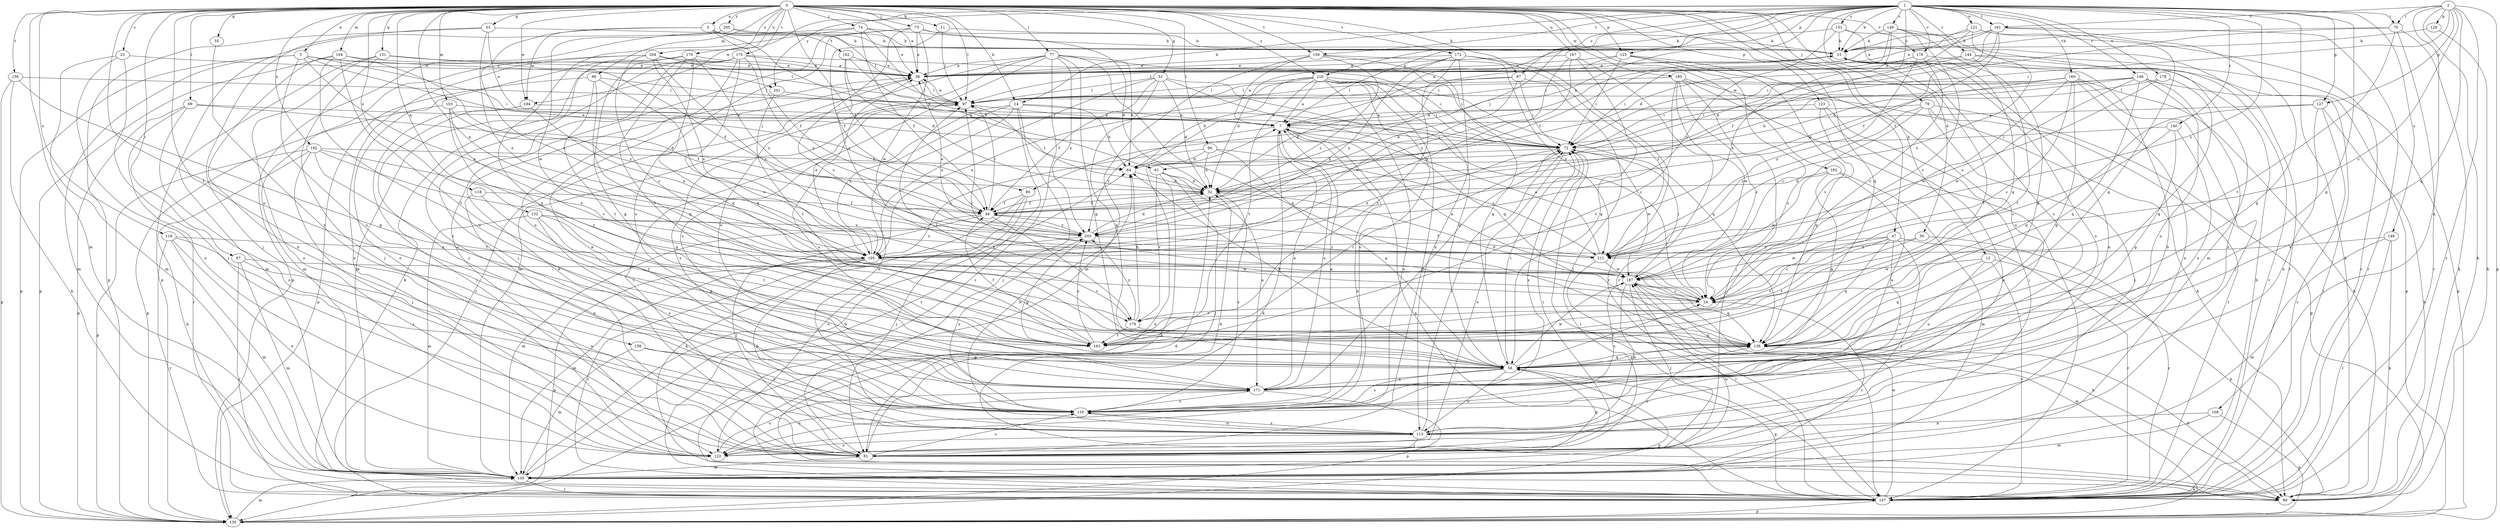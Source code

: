 strict digraph  {
0;
1;
2;
3;
5;
7;
11;
12;
14;
15;
23;
24;
30;
32;
39;
47;
48;
52;
53;
55;
56;
61;
64;
67;
69;
70;
72;
73;
74;
77;
79;
80;
81;
87;
89;
96;
97;
99;
103;
104;
105;
108;
113;
116;
118;
121;
122;
123;
125;
127;
129;
130;
131;
132;
138;
140;
144;
146;
147;
148;
149;
151;
155;
156;
158;
159;
160;
161;
162;
163;
167;
170;
171;
172;
175;
176;
178;
179;
180;
182;
184;
187;
192;
195;
201;
203;
204;
205;
210;
211;
0 -> 3  [label=a];
0 -> 5  [label=a];
0 -> 11  [label=b];
0 -> 12  [label=b];
0 -> 14  [label=b];
0 -> 23  [label=c];
0 -> 30  [label=d];
0 -> 39  [label=e];
0 -> 47  [label=f];
0 -> 48  [label=f];
0 -> 52  [label=g];
0 -> 53  [label=g];
0 -> 55  [label=g];
0 -> 67  [label=i];
0 -> 69  [label=i];
0 -> 73  [label=j];
0 -> 74  [label=j];
0 -> 77  [label=j];
0 -> 79  [label=j];
0 -> 87  [label=k];
0 -> 96  [label=l];
0 -> 97  [label=l];
0 -> 99  [label=m];
0 -> 103  [label=m];
0 -> 104  [label=m];
0 -> 105  [label=m];
0 -> 116  [label=o];
0 -> 118  [label=o];
0 -> 123  [label=p];
0 -> 125  [label=p];
0 -> 131  [label=q];
0 -> 132  [label=q];
0 -> 138  [label=q];
0 -> 156  [label=t];
0 -> 158  [label=t];
0 -> 159  [label=t];
0 -> 167  [label=u];
0 -> 170  [label=u];
0 -> 171  [label=u];
0 -> 172  [label=v];
0 -> 175  [label=v];
0 -> 176  [label=v];
0 -> 180  [label=w];
0 -> 182  [label=w];
0 -> 184  [label=w];
0 -> 192  [label=x];
0 -> 195  [label=x];
0 -> 204  [label=z];
0 -> 205  [label=z];
0 -> 210  [label=z];
1 -> 7  [label=a];
1 -> 14  [label=b];
1 -> 15  [label=b];
1 -> 32  [label=d];
1 -> 56  [label=g];
1 -> 61  [label=h];
1 -> 70  [label=i];
1 -> 80  [label=j];
1 -> 87  [label=k];
1 -> 89  [label=k];
1 -> 121  [label=o];
1 -> 125  [label=p];
1 -> 127  [label=p];
1 -> 140  [label=r];
1 -> 144  [label=r];
1 -> 146  [label=r];
1 -> 148  [label=s];
1 -> 149  [label=s];
1 -> 151  [label=s];
1 -> 155  [label=s];
1 -> 159  [label=t];
1 -> 160  [label=t];
1 -> 161  [label=t];
1 -> 176  [label=v];
1 -> 178  [label=v];
1 -> 184  [label=w];
1 -> 201  [label=y];
1 -> 210  [label=z];
1 -> 211  [label=z];
2 -> 24  [label=c];
2 -> 70  [label=i];
2 -> 72  [label=i];
2 -> 89  [label=k];
2 -> 108  [label=n];
2 -> 127  [label=p];
2 -> 129  [label=p];
2 -> 130  [label=p];
2 -> 138  [label=q];
2 -> 147  [label=r];
2 -> 161  [label=t];
3 -> 15  [label=b];
3 -> 48  [label=f];
3 -> 61  [label=h];
3 -> 162  [label=t];
3 -> 184  [label=w];
3 -> 195  [label=x];
5 -> 39  [label=e];
5 -> 72  [label=i];
5 -> 80  [label=j];
5 -> 105  [label=m];
5 -> 130  [label=p];
5 -> 171  [label=u];
5 -> 195  [label=x];
5 -> 201  [label=y];
7 -> 72  [label=i];
7 -> 89  [label=k];
7 -> 122  [label=o];
7 -> 171  [label=u];
7 -> 203  [label=y];
11 -> 15  [label=b];
11 -> 48  [label=f];
11 -> 97  [label=l];
12 -> 89  [label=k];
12 -> 138  [label=q];
12 -> 147  [label=r];
12 -> 171  [label=u];
12 -> 187  [label=w];
14 -> 7  [label=a];
14 -> 64  [label=h];
14 -> 81  [label=j];
14 -> 113  [label=n];
14 -> 147  [label=r];
14 -> 171  [label=u];
14 -> 195  [label=x];
15 -> 39  [label=e];
15 -> 113  [label=n];
15 -> 155  [label=s];
15 -> 163  [label=t];
23 -> 39  [label=e];
23 -> 81  [label=j];
23 -> 105  [label=m];
23 -> 122  [label=o];
24 -> 7  [label=a];
24 -> 32  [label=d];
24 -> 97  [label=l];
24 -> 179  [label=v];
30 -> 147  [label=r];
30 -> 163  [label=t];
30 -> 211  [label=z];
32 -> 48  [label=f];
32 -> 97  [label=l];
32 -> 155  [label=s];
39 -> 97  [label=l];
39 -> 147  [label=r];
47 -> 24  [label=c];
47 -> 81  [label=j];
47 -> 138  [label=q];
47 -> 147  [label=r];
47 -> 155  [label=s];
47 -> 163  [label=t];
47 -> 187  [label=w];
47 -> 211  [label=z];
48 -> 15  [label=b];
48 -> 32  [label=d];
48 -> 81  [label=j];
48 -> 97  [label=l];
48 -> 105  [label=m];
48 -> 179  [label=v];
48 -> 203  [label=y];
52 -> 24  [label=c];
52 -> 32  [label=d];
52 -> 48  [label=f];
52 -> 56  [label=g];
52 -> 97  [label=l];
52 -> 138  [label=q];
52 -> 195  [label=x];
53 -> 7  [label=a];
53 -> 15  [label=b];
53 -> 81  [label=j];
53 -> 130  [label=p];
53 -> 195  [label=x];
55 -> 155  [label=s];
56 -> 24  [label=c];
56 -> 64  [label=h];
56 -> 72  [label=i];
56 -> 113  [label=n];
56 -> 130  [label=p];
56 -> 138  [label=q];
56 -> 155  [label=s];
56 -> 171  [label=u];
56 -> 187  [label=w];
61 -> 32  [label=d];
61 -> 81  [label=j];
61 -> 89  [label=k];
61 -> 171  [label=u];
61 -> 179  [label=v];
64 -> 15  [label=b];
64 -> 32  [label=d];
67 -> 105  [label=m];
67 -> 113  [label=n];
67 -> 147  [label=r];
67 -> 187  [label=w];
69 -> 7  [label=a];
69 -> 32  [label=d];
69 -> 122  [label=o];
69 -> 130  [label=p];
69 -> 147  [label=r];
70 -> 15  [label=b];
70 -> 32  [label=d];
70 -> 89  [label=k];
70 -> 147  [label=r];
70 -> 163  [label=t];
72 -> 64  [label=h];
72 -> 122  [label=o];
72 -> 155  [label=s];
72 -> 187  [label=w];
72 -> 195  [label=x];
73 -> 15  [label=b];
73 -> 24  [label=c];
73 -> 32  [label=d];
73 -> 39  [label=e];
73 -> 122  [label=o];
73 -> 171  [label=u];
73 -> 187  [label=w];
74 -> 15  [label=b];
74 -> 39  [label=e];
74 -> 48  [label=f];
74 -> 56  [label=g];
74 -> 72  [label=i];
74 -> 130  [label=p];
77 -> 39  [label=e];
77 -> 56  [label=g];
77 -> 64  [label=h];
77 -> 72  [label=i];
77 -> 105  [label=m];
77 -> 138  [label=q];
77 -> 147  [label=r];
77 -> 155  [label=s];
77 -> 171  [label=u];
77 -> 203  [label=y];
79 -> 7  [label=a];
79 -> 24  [label=c];
79 -> 81  [label=j];
79 -> 130  [label=p];
79 -> 147  [label=r];
79 -> 211  [label=z];
80 -> 48  [label=f];
80 -> 81  [label=j];
80 -> 89  [label=k];
80 -> 122  [label=o];
81 -> 32  [label=d];
81 -> 39  [label=e];
81 -> 56  [label=g];
81 -> 72  [label=i];
81 -> 97  [label=l];
81 -> 105  [label=m];
81 -> 155  [label=s];
87 -> 32  [label=d];
87 -> 72  [label=i];
87 -> 81  [label=j];
87 -> 97  [label=l];
87 -> 195  [label=x];
96 -> 32  [label=d];
96 -> 56  [label=g];
96 -> 64  [label=h];
96 -> 195  [label=x];
96 -> 211  [label=z];
97 -> 7  [label=a];
97 -> 39  [label=e];
97 -> 155  [label=s];
99 -> 24  [label=c];
99 -> 97  [label=l];
99 -> 130  [label=p];
99 -> 138  [label=q];
99 -> 163  [label=t];
103 -> 7  [label=a];
103 -> 48  [label=f];
103 -> 130  [label=p];
103 -> 163  [label=t];
103 -> 179  [label=v];
104 -> 39  [label=e];
104 -> 113  [label=n];
104 -> 130  [label=p];
104 -> 163  [label=t];
104 -> 171  [label=u];
104 -> 211  [label=z];
105 -> 24  [label=c];
105 -> 64  [label=h];
105 -> 89  [label=k];
105 -> 147  [label=r];
105 -> 187  [label=w];
108 -> 105  [label=m];
108 -> 113  [label=n];
108 -> 130  [label=p];
113 -> 15  [label=b];
113 -> 64  [label=h];
113 -> 72  [label=i];
113 -> 81  [label=j];
113 -> 122  [label=o];
113 -> 155  [label=s];
116 -> 105  [label=m];
116 -> 122  [label=o];
116 -> 147  [label=r];
116 -> 155  [label=s];
116 -> 195  [label=x];
118 -> 48  [label=f];
118 -> 113  [label=n];
118 -> 163  [label=t];
121 -> 15  [label=b];
121 -> 39  [label=e];
121 -> 48  [label=f];
121 -> 138  [label=q];
121 -> 147  [label=r];
121 -> 211  [label=z];
122 -> 171  [label=u];
123 -> 7  [label=a];
123 -> 81  [label=j];
123 -> 122  [label=o];
123 -> 138  [label=q];
125 -> 24  [label=c];
125 -> 39  [label=e];
125 -> 72  [label=i];
125 -> 97  [label=l];
125 -> 171  [label=u];
125 -> 179  [label=v];
127 -> 7  [label=a];
127 -> 89  [label=k];
127 -> 113  [label=n];
127 -> 138  [label=q];
127 -> 147  [label=r];
129 -> 15  [label=b];
129 -> 89  [label=k];
130 -> 7  [label=a];
130 -> 105  [label=m];
130 -> 187  [label=w];
131 -> 39  [label=e];
131 -> 48  [label=f];
131 -> 81  [label=j];
131 -> 105  [label=m];
131 -> 122  [label=o];
132 -> 56  [label=g];
132 -> 105  [label=m];
132 -> 155  [label=s];
132 -> 163  [label=t];
132 -> 203  [label=y];
132 -> 211  [label=z];
138 -> 56  [label=g];
138 -> 89  [label=k];
138 -> 97  [label=l];
138 -> 122  [label=o];
140 -> 24  [label=c];
140 -> 56  [label=g];
140 -> 72  [label=i];
140 -> 171  [label=u];
144 -> 39  [label=e];
144 -> 72  [label=i];
144 -> 130  [label=p];
144 -> 147  [label=r];
144 -> 163  [label=t];
146 -> 64  [label=h];
146 -> 72  [label=i];
146 -> 97  [label=l];
146 -> 138  [label=q];
146 -> 147  [label=r];
146 -> 155  [label=s];
146 -> 171  [label=u];
146 -> 187  [label=w];
147 -> 7  [label=a];
147 -> 15  [label=b];
147 -> 32  [label=d];
147 -> 56  [label=g];
147 -> 72  [label=i];
147 -> 130  [label=p];
147 -> 187  [label=w];
148 -> 89  [label=k];
148 -> 105  [label=m];
148 -> 147  [label=r];
148 -> 195  [label=x];
149 -> 15  [label=b];
149 -> 24  [label=c];
149 -> 48  [label=f];
149 -> 56  [label=g];
149 -> 147  [label=r];
149 -> 195  [label=x];
151 -> 7  [label=a];
151 -> 15  [label=b];
151 -> 105  [label=m];
151 -> 138  [label=q];
151 -> 203  [label=y];
155 -> 7  [label=a];
155 -> 39  [label=e];
155 -> 113  [label=n];
155 -> 203  [label=y];
156 -> 56  [label=g];
156 -> 89  [label=k];
156 -> 97  [label=l];
156 -> 130  [label=p];
158 -> 56  [label=g];
158 -> 105  [label=m];
158 -> 155  [label=s];
159 -> 7  [label=a];
159 -> 39  [label=e];
159 -> 56  [label=g];
159 -> 105  [label=m];
159 -> 203  [label=y];
159 -> 211  [label=z];
160 -> 24  [label=c];
160 -> 32  [label=d];
160 -> 56  [label=g];
160 -> 72  [label=i];
160 -> 81  [label=j];
160 -> 89  [label=k];
160 -> 97  [label=l];
160 -> 113  [label=n];
160 -> 187  [label=w];
161 -> 15  [label=b];
161 -> 32  [label=d];
161 -> 39  [label=e];
161 -> 48  [label=f];
161 -> 56  [label=g];
161 -> 72  [label=i];
161 -> 147  [label=r];
162 -> 32  [label=d];
162 -> 39  [label=e];
162 -> 64  [label=h];
162 -> 203  [label=y];
163 -> 48  [label=f];
163 -> 72  [label=i];
163 -> 203  [label=y];
167 -> 39  [label=e];
167 -> 56  [label=g];
167 -> 147  [label=r];
167 -> 195  [label=x];
167 -> 203  [label=y];
170 -> 39  [label=e];
170 -> 56  [label=g];
170 -> 122  [label=o];
170 -> 138  [label=q];
170 -> 155  [label=s];
170 -> 163  [label=t];
170 -> 203  [label=y];
171 -> 7  [label=a];
171 -> 72  [label=i];
171 -> 122  [label=o];
171 -> 130  [label=p];
171 -> 155  [label=s];
172 -> 32  [label=d];
172 -> 39  [label=e];
172 -> 113  [label=n];
172 -> 147  [label=r];
172 -> 163  [label=t];
172 -> 203  [label=y];
172 -> 211  [label=z];
175 -> 39  [label=e];
175 -> 72  [label=i];
175 -> 81  [label=j];
175 -> 89  [label=k];
175 -> 105  [label=m];
175 -> 138  [label=q];
175 -> 171  [label=u];
175 -> 203  [label=y];
176 -> 24  [label=c];
176 -> 39  [label=e];
176 -> 130  [label=p];
176 -> 211  [label=z];
178 -> 97  [label=l];
178 -> 138  [label=q];
178 -> 211  [label=z];
179 -> 64  [label=h];
179 -> 138  [label=q];
179 -> 163  [label=t];
179 -> 203  [label=y];
180 -> 24  [label=c];
180 -> 81  [label=j];
180 -> 89  [label=k];
180 -> 97  [label=l];
180 -> 147  [label=r];
180 -> 163  [label=t];
180 -> 187  [label=w];
182 -> 32  [label=d];
182 -> 56  [label=g];
182 -> 105  [label=m];
182 -> 171  [label=u];
182 -> 187  [label=w];
184 -> 7  [label=a];
184 -> 81  [label=j];
184 -> 155  [label=s];
184 -> 195  [label=x];
187 -> 24  [label=c];
187 -> 72  [label=i];
187 -> 81  [label=j];
187 -> 89  [label=k];
187 -> 113  [label=n];
187 -> 138  [label=q];
187 -> 155  [label=s];
192 -> 64  [label=h];
192 -> 81  [label=j];
192 -> 89  [label=k];
192 -> 130  [label=p];
192 -> 138  [label=q];
192 -> 163  [label=t];
192 -> 195  [label=x];
195 -> 39  [label=e];
195 -> 105  [label=m];
195 -> 113  [label=n];
195 -> 130  [label=p];
195 -> 147  [label=r];
195 -> 179  [label=v];
201 -> 72  [label=i];
201 -> 163  [label=t];
203 -> 32  [label=d];
203 -> 39  [label=e];
203 -> 56  [label=g];
203 -> 195  [label=x];
203 -> 211  [label=z];
204 -> 24  [label=c];
204 -> 39  [label=e];
204 -> 97  [label=l];
204 -> 105  [label=m];
204 -> 122  [label=o];
204 -> 195  [label=x];
204 -> 211  [label=z];
205 -> 15  [label=b];
205 -> 97  [label=l];
205 -> 130  [label=p];
205 -> 187  [label=w];
210 -> 7  [label=a];
210 -> 56  [label=g];
210 -> 64  [label=h];
210 -> 72  [label=i];
210 -> 81  [label=j];
210 -> 97  [label=l];
210 -> 122  [label=o];
210 -> 138  [label=q];
210 -> 155  [label=s];
210 -> 163  [label=t];
210 -> 195  [label=x];
211 -> 7  [label=a];
211 -> 48  [label=f];
211 -> 147  [label=r];
211 -> 187  [label=w];
}
